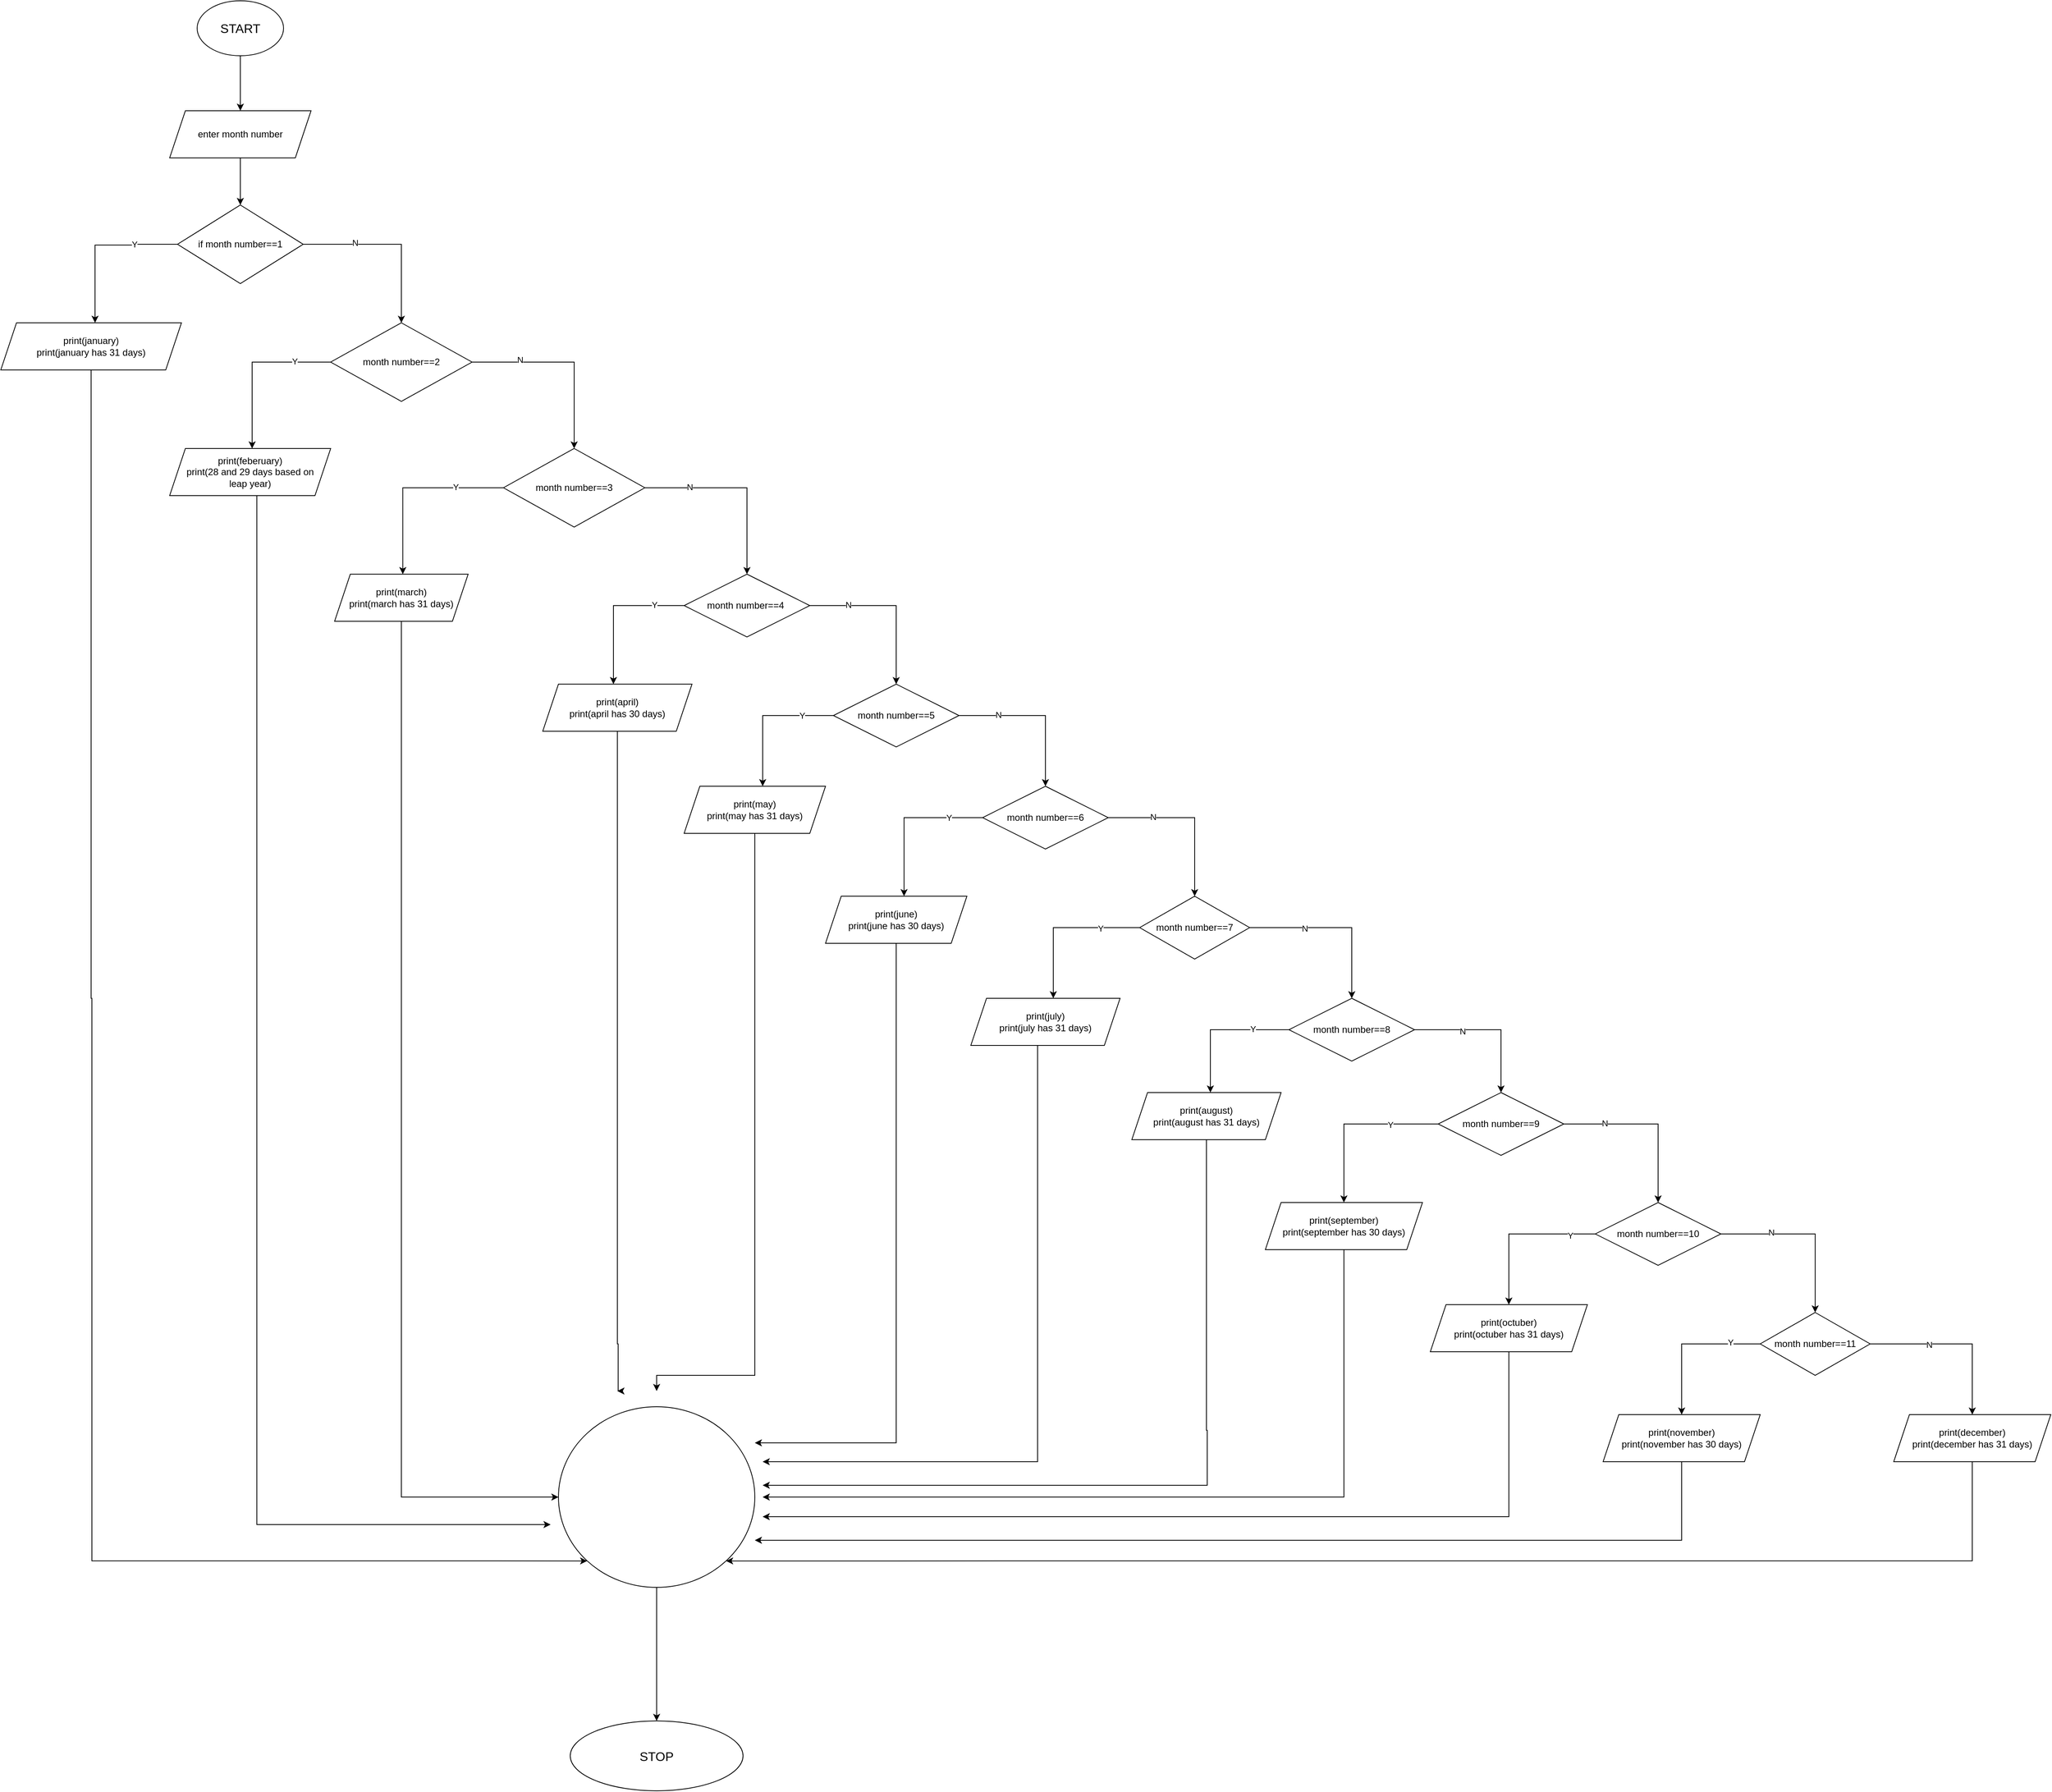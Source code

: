 <mxfile version="24.8.2">
  <diagram name="Page-1" id="RQ9wja_OxxIFF9JOZhzB">
    <mxGraphModel grid="1" page="1" gridSize="10" guides="1" tooltips="1" connect="1" arrows="1" fold="1" pageScale="1" pageWidth="3300" pageHeight="4681" math="0" shadow="0">
      <root>
        <mxCell id="0" />
        <mxCell id="1" parent="0" />
        <mxCell id="ZVQHAaGxuzvZ9deuEwwE-2" style="edgeStyle=orthogonalEdgeStyle;rounded=0;orthogonalLoop=1;jettySize=auto;html=1;" edge="1" parent="1" source="ZVQHAaGxuzvZ9deuEwwE-1">
          <mxGeometry relative="1" as="geometry">
            <mxPoint x="435" y="150" as="targetPoint" />
          </mxGeometry>
        </mxCell>
        <mxCell id="ZVQHAaGxuzvZ9deuEwwE-1" value="&lt;font size=&quot;3&quot;&gt;START&lt;/font&gt;" style="ellipse;whiteSpace=wrap;html=1;" vertex="1" parent="1">
          <mxGeometry x="380" y="10" width="110" height="70" as="geometry" />
        </mxCell>
        <mxCell id="ZVQHAaGxuzvZ9deuEwwE-6" style="edgeStyle=orthogonalEdgeStyle;rounded=0;orthogonalLoop=1;jettySize=auto;html=1;entryX=0.5;entryY=0;entryDx=0;entryDy=0;" edge="1" parent="1" source="ZVQHAaGxuzvZ9deuEwwE-3" target="ZVQHAaGxuzvZ9deuEwwE-5">
          <mxGeometry relative="1" as="geometry" />
        </mxCell>
        <mxCell id="ZVQHAaGxuzvZ9deuEwwE-3" value="enter month number" style="shape=parallelogram;perimeter=parallelogramPerimeter;whiteSpace=wrap;html=1;fixedSize=1;" vertex="1" parent="1">
          <mxGeometry x="345" y="150" width="180" height="60" as="geometry" />
        </mxCell>
        <mxCell id="ZVQHAaGxuzvZ9deuEwwE-7" style="edgeStyle=orthogonalEdgeStyle;rounded=0;orthogonalLoop=1;jettySize=auto;html=1;" edge="1" parent="1" source="ZVQHAaGxuzvZ9deuEwwE-5">
          <mxGeometry relative="1" as="geometry">
            <mxPoint x="250" y="420" as="targetPoint" />
            <Array as="points">
              <mxPoint x="303" y="320" />
              <mxPoint x="303" y="321" />
            </Array>
          </mxGeometry>
        </mxCell>
        <mxCell id="ZVQHAaGxuzvZ9deuEwwE-59" value="Y" style="edgeLabel;html=1;align=center;verticalAlign=middle;resizable=0;points=[];" connectable="0" vertex="1" parent="ZVQHAaGxuzvZ9deuEwwE-7">
          <mxGeometry x="-0.448" y="-1" relative="1" as="geometry">
            <mxPoint as="offset" />
          </mxGeometry>
        </mxCell>
        <mxCell id="ZVQHAaGxuzvZ9deuEwwE-9" style="edgeStyle=orthogonalEdgeStyle;rounded=0;orthogonalLoop=1;jettySize=auto;html=1;" edge="1" parent="1" source="ZVQHAaGxuzvZ9deuEwwE-5">
          <mxGeometry relative="1" as="geometry">
            <mxPoint x="640" y="420" as="targetPoint" />
            <Array as="points">
              <mxPoint x="640" y="320" />
              <mxPoint x="640" y="320" />
            </Array>
          </mxGeometry>
        </mxCell>
        <mxCell id="ZVQHAaGxuzvZ9deuEwwE-60" value="N" style="edgeLabel;html=1;align=center;verticalAlign=middle;resizable=0;points=[];" connectable="0" vertex="1" parent="ZVQHAaGxuzvZ9deuEwwE-9">
          <mxGeometry x="-0.414" y="2" relative="1" as="geometry">
            <mxPoint as="offset" />
          </mxGeometry>
        </mxCell>
        <mxCell id="ZVQHAaGxuzvZ9deuEwwE-5" value="if month number==1" style="rhombus;whiteSpace=wrap;html=1;" vertex="1" parent="1">
          <mxGeometry x="355" y="270" width="160" height="100" as="geometry" />
        </mxCell>
        <mxCell id="ZVQHAaGxuzvZ9deuEwwE-95" style="edgeStyle=orthogonalEdgeStyle;rounded=0;orthogonalLoop=1;jettySize=auto;html=1;entryX=0;entryY=1;entryDx=0;entryDy=0;" edge="1" parent="1" source="ZVQHAaGxuzvZ9deuEwwE-8" target="ZVQHAaGxuzvZ9deuEwwE-82">
          <mxGeometry relative="1" as="geometry">
            <mxPoint x="830" y="1996" as="targetPoint" />
            <Array as="points">
              <mxPoint x="245" y="1280" />
              <mxPoint x="246" y="1996" />
            </Array>
          </mxGeometry>
        </mxCell>
        <mxCell id="ZVQHAaGxuzvZ9deuEwwE-8" value="print(january)&lt;div&gt;print(january has 31 days)&lt;/div&gt;" style="shape=parallelogram;perimeter=parallelogramPerimeter;whiteSpace=wrap;html=1;fixedSize=1;" vertex="1" parent="1">
          <mxGeometry x="130" y="420" width="230" height="60" as="geometry" />
        </mxCell>
        <mxCell id="ZVQHAaGxuzvZ9deuEwwE-11" style="edgeStyle=orthogonalEdgeStyle;rounded=0;orthogonalLoop=1;jettySize=auto;html=1;" edge="1" parent="1" source="ZVQHAaGxuzvZ9deuEwwE-10">
          <mxGeometry relative="1" as="geometry">
            <mxPoint x="450" y="580" as="targetPoint" />
            <Array as="points">
              <mxPoint x="450" y="470" />
            </Array>
          </mxGeometry>
        </mxCell>
        <mxCell id="ZVQHAaGxuzvZ9deuEwwE-61" value="Y" style="edgeLabel;html=1;align=center;verticalAlign=middle;resizable=0;points=[];" connectable="0" vertex="1" parent="ZVQHAaGxuzvZ9deuEwwE-11">
          <mxGeometry x="-0.564" y="-1" relative="1" as="geometry">
            <mxPoint as="offset" />
          </mxGeometry>
        </mxCell>
        <mxCell id="ZVQHAaGxuzvZ9deuEwwE-13" style="edgeStyle=orthogonalEdgeStyle;rounded=0;orthogonalLoop=1;jettySize=auto;html=1;" edge="1" parent="1" source="ZVQHAaGxuzvZ9deuEwwE-10">
          <mxGeometry relative="1" as="geometry">
            <mxPoint x="860" y="580" as="targetPoint" />
            <Array as="points">
              <mxPoint x="860" y="470" />
            </Array>
          </mxGeometry>
        </mxCell>
        <mxCell id="ZVQHAaGxuzvZ9deuEwwE-63" value="N" style="edgeLabel;html=1;align=center;verticalAlign=middle;resizable=0;points=[];" connectable="0" vertex="1" parent="ZVQHAaGxuzvZ9deuEwwE-13">
          <mxGeometry x="-0.493" y="3" relative="1" as="geometry">
            <mxPoint as="offset" />
          </mxGeometry>
        </mxCell>
        <mxCell id="ZVQHAaGxuzvZ9deuEwwE-10" value="month number==2" style="rhombus;whiteSpace=wrap;html=1;" vertex="1" parent="1">
          <mxGeometry x="550" y="420" width="180" height="100" as="geometry" />
        </mxCell>
        <mxCell id="ZVQHAaGxuzvZ9deuEwwE-94" style="edgeStyle=orthogonalEdgeStyle;rounded=0;orthogonalLoop=1;jettySize=auto;html=1;" edge="1" parent="1">
          <mxGeometry relative="1" as="geometry">
            <mxPoint x="830" y="1950" as="targetPoint" />
            <mxPoint x="494.003" y="640" as="sourcePoint" />
            <Array as="points">
              <mxPoint x="456" y="640" />
              <mxPoint x="456" y="1950" />
              <mxPoint x="730" y="1950" />
            </Array>
          </mxGeometry>
        </mxCell>
        <mxCell id="ZVQHAaGxuzvZ9deuEwwE-12" value="print(feberuary)&lt;div&gt;print(28 and 29 days based on&lt;/div&gt;&lt;div&gt;leap year)&lt;/div&gt;" style="shape=parallelogram;perimeter=parallelogramPerimeter;whiteSpace=wrap;html=1;fixedSize=1;" vertex="1" parent="1">
          <mxGeometry x="345" y="580" width="205" height="60" as="geometry" />
        </mxCell>
        <mxCell id="ZVQHAaGxuzvZ9deuEwwE-15" style="edgeStyle=orthogonalEdgeStyle;rounded=0;orthogonalLoop=1;jettySize=auto;html=1;" edge="1" parent="1">
          <mxGeometry relative="1" as="geometry">
            <mxPoint x="641.82" y="740" as="targetPoint" />
            <mxPoint x="770.002" y="630" as="sourcePoint" />
            <Array as="points">
              <mxPoint x="641.82" y="630" />
              <mxPoint x="641.82" y="630" />
            </Array>
          </mxGeometry>
        </mxCell>
        <mxCell id="ZVQHAaGxuzvZ9deuEwwE-64" value="Y" style="edgeLabel;html=1;align=center;verticalAlign=middle;resizable=0;points=[];" connectable="0" vertex="1" parent="ZVQHAaGxuzvZ9deuEwwE-15">
          <mxGeometry x="-0.485" y="-1" relative="1" as="geometry">
            <mxPoint as="offset" />
          </mxGeometry>
        </mxCell>
        <mxCell id="ZVQHAaGxuzvZ9deuEwwE-17" style="edgeStyle=orthogonalEdgeStyle;rounded=0;orthogonalLoop=1;jettySize=auto;html=1;" edge="1" parent="1" source="ZVQHAaGxuzvZ9deuEwwE-14">
          <mxGeometry relative="1" as="geometry">
            <mxPoint x="1080" y="740" as="targetPoint" />
            <Array as="points">
              <mxPoint x="1080" y="630" />
              <mxPoint x="1080" y="630" />
            </Array>
          </mxGeometry>
        </mxCell>
        <mxCell id="ZVQHAaGxuzvZ9deuEwwE-65" value="N" style="edgeLabel;html=1;align=center;verticalAlign=middle;resizable=0;points=[];" connectable="0" vertex="1" parent="ZVQHAaGxuzvZ9deuEwwE-17">
          <mxGeometry x="-0.53" y="1" relative="1" as="geometry">
            <mxPoint as="offset" />
          </mxGeometry>
        </mxCell>
        <mxCell id="ZVQHAaGxuzvZ9deuEwwE-14" value="month number==3" style="rhombus;whiteSpace=wrap;html=1;" vertex="1" parent="1">
          <mxGeometry x="770" y="580" width="180" height="100" as="geometry" />
        </mxCell>
        <mxCell id="ZVQHAaGxuzvZ9deuEwwE-93" style="edgeStyle=orthogonalEdgeStyle;rounded=0;orthogonalLoop=1;jettySize=auto;html=1;entryX=0;entryY=0.5;entryDx=0;entryDy=0;" edge="1" parent="1" source="ZVQHAaGxuzvZ9deuEwwE-16" target="ZVQHAaGxuzvZ9deuEwwE-82">
          <mxGeometry relative="1" as="geometry">
            <mxPoint x="640" y="1922.667" as="targetPoint" />
            <Array as="points">
              <mxPoint x="640" y="1915" />
            </Array>
          </mxGeometry>
        </mxCell>
        <mxCell id="ZVQHAaGxuzvZ9deuEwwE-16" value="print(march)&lt;div&gt;print(march has 31 days)&lt;/div&gt;" style="shape=parallelogram;perimeter=parallelogramPerimeter;whiteSpace=wrap;html=1;fixedSize=1;" vertex="1" parent="1">
          <mxGeometry x="555" y="740" width="170" height="60" as="geometry" />
        </mxCell>
        <mxCell id="ZVQHAaGxuzvZ9deuEwwE-19" style="edgeStyle=orthogonalEdgeStyle;rounded=0;orthogonalLoop=1;jettySize=auto;html=1;" edge="1" parent="1" source="ZVQHAaGxuzvZ9deuEwwE-18">
          <mxGeometry relative="1" as="geometry">
            <mxPoint x="910" y="880" as="targetPoint" />
            <Array as="points">
              <mxPoint x="910" y="780" />
              <mxPoint x="910" y="780" />
            </Array>
          </mxGeometry>
        </mxCell>
        <mxCell id="ZVQHAaGxuzvZ9deuEwwE-66" value="Y" style="edgeLabel;html=1;align=center;verticalAlign=middle;resizable=0;points=[];" connectable="0" vertex="1" parent="ZVQHAaGxuzvZ9deuEwwE-19">
          <mxGeometry x="-0.6" y="-1" relative="1" as="geometry">
            <mxPoint as="offset" />
          </mxGeometry>
        </mxCell>
        <mxCell id="ZVQHAaGxuzvZ9deuEwwE-20" style="edgeStyle=orthogonalEdgeStyle;rounded=0;orthogonalLoop=1;jettySize=auto;html=1;" edge="1" parent="1" source="ZVQHAaGxuzvZ9deuEwwE-18">
          <mxGeometry relative="1" as="geometry">
            <mxPoint x="1270" y="880" as="targetPoint" />
            <Array as="points">
              <mxPoint x="1270" y="780" />
            </Array>
          </mxGeometry>
        </mxCell>
        <mxCell id="ZVQHAaGxuzvZ9deuEwwE-67" value="N" style="edgeLabel;html=1;align=center;verticalAlign=middle;resizable=0;points=[];" connectable="0" vertex="1" parent="ZVQHAaGxuzvZ9deuEwwE-20">
          <mxGeometry x="-0.536" y="1" relative="1" as="geometry">
            <mxPoint as="offset" />
          </mxGeometry>
        </mxCell>
        <mxCell id="ZVQHAaGxuzvZ9deuEwwE-18" value="month number==4&amp;nbsp;" style="rhombus;whiteSpace=wrap;html=1;" vertex="1" parent="1">
          <mxGeometry x="1000" y="740" width="160" height="80" as="geometry" />
        </mxCell>
        <mxCell id="ZVQHAaGxuzvZ9deuEwwE-92" style="edgeStyle=orthogonalEdgeStyle;rounded=0;orthogonalLoop=1;jettySize=auto;html=1;" edge="1" parent="1" source="ZVQHAaGxuzvZ9deuEwwE-21">
          <mxGeometry relative="1" as="geometry">
            <mxPoint x="915" y="1780" as="targetPoint" />
            <Array as="points">
              <mxPoint x="915" y="1720" />
              <mxPoint x="916" y="1806" />
            </Array>
          </mxGeometry>
        </mxCell>
        <mxCell id="ZVQHAaGxuzvZ9deuEwwE-21" value="print(april)&lt;div&gt;print(april has 30 days)&lt;/div&gt;" style="shape=parallelogram;perimeter=parallelogramPerimeter;whiteSpace=wrap;html=1;fixedSize=1;" vertex="1" parent="1">
          <mxGeometry x="820" y="880" width="190" height="60" as="geometry" />
        </mxCell>
        <mxCell id="ZVQHAaGxuzvZ9deuEwwE-23" style="edgeStyle=orthogonalEdgeStyle;rounded=0;orthogonalLoop=1;jettySize=auto;html=1;" edge="1" parent="1" source="ZVQHAaGxuzvZ9deuEwwE-22">
          <mxGeometry relative="1" as="geometry">
            <mxPoint x="1100" y="1010" as="targetPoint" />
            <Array as="points">
              <mxPoint x="1100" y="920" />
            </Array>
          </mxGeometry>
        </mxCell>
        <mxCell id="ZVQHAaGxuzvZ9deuEwwE-68" value="Y" style="edgeLabel;html=1;align=center;verticalAlign=middle;resizable=0;points=[];" connectable="0" vertex="1" parent="ZVQHAaGxuzvZ9deuEwwE-23">
          <mxGeometry x="-0.553" y="4" relative="1" as="geometry">
            <mxPoint y="-4" as="offset" />
          </mxGeometry>
        </mxCell>
        <mxCell id="ZVQHAaGxuzvZ9deuEwwE-25" style="edgeStyle=orthogonalEdgeStyle;rounded=0;orthogonalLoop=1;jettySize=auto;html=1;" edge="1" parent="1" source="ZVQHAaGxuzvZ9deuEwwE-22">
          <mxGeometry relative="1" as="geometry">
            <mxPoint x="1460" y="1010" as="targetPoint" />
            <Array as="points">
              <mxPoint x="1460" y="920" />
              <mxPoint x="1460" y="920" />
            </Array>
          </mxGeometry>
        </mxCell>
        <mxCell id="ZVQHAaGxuzvZ9deuEwwE-69" value="N" style="edgeLabel;html=1;align=center;verticalAlign=middle;resizable=0;points=[];" connectable="0" vertex="1" parent="ZVQHAaGxuzvZ9deuEwwE-25">
          <mxGeometry x="-0.502" y="1" relative="1" as="geometry">
            <mxPoint as="offset" />
          </mxGeometry>
        </mxCell>
        <mxCell id="ZVQHAaGxuzvZ9deuEwwE-22" value="month number==5" style="rhombus;whiteSpace=wrap;html=1;" vertex="1" parent="1">
          <mxGeometry x="1190" y="880" width="160" height="80" as="geometry" />
        </mxCell>
        <mxCell id="ZVQHAaGxuzvZ9deuEwwE-91" style="edgeStyle=orthogonalEdgeStyle;rounded=0;orthogonalLoop=1;jettySize=auto;html=1;" edge="1" parent="1" source="ZVQHAaGxuzvZ9deuEwwE-24">
          <mxGeometry relative="1" as="geometry">
            <mxPoint x="965" y="1780" as="targetPoint" />
            <Array as="points">
              <mxPoint x="1090" y="1760" />
            </Array>
          </mxGeometry>
        </mxCell>
        <mxCell id="ZVQHAaGxuzvZ9deuEwwE-24" value="print(may)&lt;div&gt;print(may has 31 days)&lt;/div&gt;" style="shape=parallelogram;perimeter=parallelogramPerimeter;whiteSpace=wrap;html=1;fixedSize=1;" vertex="1" parent="1">
          <mxGeometry x="1000" y="1010" width="180" height="60" as="geometry" />
        </mxCell>
        <mxCell id="ZVQHAaGxuzvZ9deuEwwE-28" style="edgeStyle=orthogonalEdgeStyle;rounded=0;orthogonalLoop=1;jettySize=auto;html=1;" edge="1" parent="1" source="ZVQHAaGxuzvZ9deuEwwE-27">
          <mxGeometry relative="1" as="geometry">
            <mxPoint x="1280" y="1150" as="targetPoint" />
            <Array as="points">
              <mxPoint x="1280" y="1050" />
            </Array>
          </mxGeometry>
        </mxCell>
        <mxCell id="ZVQHAaGxuzvZ9deuEwwE-70" value="Y" style="edgeLabel;html=1;align=center;verticalAlign=middle;resizable=0;points=[];" connectable="0" vertex="1" parent="ZVQHAaGxuzvZ9deuEwwE-28">
          <mxGeometry x="-0.564" relative="1" as="geometry">
            <mxPoint as="offset" />
          </mxGeometry>
        </mxCell>
        <mxCell id="ZVQHAaGxuzvZ9deuEwwE-30" style="edgeStyle=orthogonalEdgeStyle;rounded=0;orthogonalLoop=1;jettySize=auto;html=1;" edge="1" parent="1" source="ZVQHAaGxuzvZ9deuEwwE-27">
          <mxGeometry relative="1" as="geometry">
            <mxPoint x="1650" y="1150" as="targetPoint" />
            <Array as="points">
              <mxPoint x="1650" y="1050" />
              <mxPoint x="1650" y="1050" />
            </Array>
          </mxGeometry>
        </mxCell>
        <mxCell id="ZVQHAaGxuzvZ9deuEwwE-71" value="N" style="edgeLabel;html=1;align=center;verticalAlign=middle;resizable=0;points=[];" connectable="0" vertex="1" parent="ZVQHAaGxuzvZ9deuEwwE-30">
          <mxGeometry x="-0.462" y="1" relative="1" as="geometry">
            <mxPoint as="offset" />
          </mxGeometry>
        </mxCell>
        <mxCell id="ZVQHAaGxuzvZ9deuEwwE-27" value="month number==6" style="rhombus;whiteSpace=wrap;html=1;" vertex="1" parent="1">
          <mxGeometry x="1380" y="1010" width="160" height="80" as="geometry" />
        </mxCell>
        <mxCell id="ZVQHAaGxuzvZ9deuEwwE-90" style="edgeStyle=orthogonalEdgeStyle;rounded=0;orthogonalLoop=1;jettySize=auto;html=1;" edge="1" parent="1" source="ZVQHAaGxuzvZ9deuEwwE-29">
          <mxGeometry relative="1" as="geometry">
            <mxPoint x="1090" y="1846" as="targetPoint" />
            <Array as="points">
              <mxPoint x="1270" y="1846" />
            </Array>
          </mxGeometry>
        </mxCell>
        <mxCell id="ZVQHAaGxuzvZ9deuEwwE-29" value="print(june)&lt;div&gt;print(june has 30 days)&lt;/div&gt;" style="shape=parallelogram;perimeter=parallelogramPerimeter;whiteSpace=wrap;html=1;fixedSize=1;" vertex="1" parent="1">
          <mxGeometry x="1180" y="1150" width="180" height="60" as="geometry" />
        </mxCell>
        <mxCell id="ZVQHAaGxuzvZ9deuEwwE-33" style="edgeStyle=orthogonalEdgeStyle;rounded=0;orthogonalLoop=1;jettySize=auto;html=1;" edge="1" parent="1" source="ZVQHAaGxuzvZ9deuEwwE-32">
          <mxGeometry relative="1" as="geometry">
            <mxPoint x="1470" y="1280" as="targetPoint" />
            <Array as="points">
              <mxPoint x="1470" y="1190" />
              <mxPoint x="1470" y="1190" />
            </Array>
          </mxGeometry>
        </mxCell>
        <mxCell id="ZVQHAaGxuzvZ9deuEwwE-72" value="Y" style="edgeLabel;html=1;align=center;verticalAlign=middle;resizable=0;points=[];" connectable="0" vertex="1" parent="ZVQHAaGxuzvZ9deuEwwE-33">
          <mxGeometry x="-0.498" y="1" relative="1" as="geometry">
            <mxPoint as="offset" />
          </mxGeometry>
        </mxCell>
        <mxCell id="ZVQHAaGxuzvZ9deuEwwE-34" style="edgeStyle=orthogonalEdgeStyle;rounded=0;orthogonalLoop=1;jettySize=auto;html=1;" edge="1" parent="1" source="ZVQHAaGxuzvZ9deuEwwE-32">
          <mxGeometry relative="1" as="geometry">
            <mxPoint x="1850" y="1280" as="targetPoint" />
            <Array as="points">
              <mxPoint x="1850" y="1190" />
            </Array>
          </mxGeometry>
        </mxCell>
        <mxCell id="ZVQHAaGxuzvZ9deuEwwE-73" value="N" style="edgeLabel;html=1;align=center;verticalAlign=middle;resizable=0;points=[];" connectable="0" vertex="1" parent="ZVQHAaGxuzvZ9deuEwwE-34">
          <mxGeometry x="-0.366" y="-1" relative="1" as="geometry">
            <mxPoint as="offset" />
          </mxGeometry>
        </mxCell>
        <mxCell id="ZVQHAaGxuzvZ9deuEwwE-32" value="month number==7" style="rhombus;whiteSpace=wrap;html=1;" vertex="1" parent="1">
          <mxGeometry x="1580" y="1150" width="140" height="80" as="geometry" />
        </mxCell>
        <mxCell id="ZVQHAaGxuzvZ9deuEwwE-89" style="edgeStyle=orthogonalEdgeStyle;rounded=0;orthogonalLoop=1;jettySize=auto;html=1;" edge="1" parent="1" source="ZVQHAaGxuzvZ9deuEwwE-36">
          <mxGeometry relative="1" as="geometry">
            <mxPoint x="1100" y="1870" as="targetPoint" />
            <Array as="points">
              <mxPoint x="1450" y="1870" />
            </Array>
          </mxGeometry>
        </mxCell>
        <mxCell id="ZVQHAaGxuzvZ9deuEwwE-36" value="print(july)&lt;div&gt;print(july has 31 days)&lt;/div&gt;" style="shape=parallelogram;perimeter=parallelogramPerimeter;whiteSpace=wrap;html=1;fixedSize=1;" vertex="1" parent="1">
          <mxGeometry x="1365" y="1280" width="190" height="60" as="geometry" />
        </mxCell>
        <mxCell id="ZVQHAaGxuzvZ9deuEwwE-38" style="edgeStyle=orthogonalEdgeStyle;rounded=0;orthogonalLoop=1;jettySize=auto;html=1;" edge="1" parent="1" source="ZVQHAaGxuzvZ9deuEwwE-37">
          <mxGeometry relative="1" as="geometry">
            <mxPoint x="1670" y="1400" as="targetPoint" />
            <Array as="points">
              <mxPoint x="1670" y="1320" />
              <mxPoint x="1670" y="1320" />
            </Array>
          </mxGeometry>
        </mxCell>
        <mxCell id="ZVQHAaGxuzvZ9deuEwwE-74" value="Y" style="edgeLabel;html=1;align=center;verticalAlign=middle;resizable=0;points=[];" connectable="0" vertex="1" parent="ZVQHAaGxuzvZ9deuEwwE-38">
          <mxGeometry x="-0.491" y="-1" relative="1" as="geometry">
            <mxPoint as="offset" />
          </mxGeometry>
        </mxCell>
        <mxCell id="ZVQHAaGxuzvZ9deuEwwE-39" style="edgeStyle=orthogonalEdgeStyle;rounded=0;orthogonalLoop=1;jettySize=auto;html=1;" edge="1" parent="1" source="ZVQHAaGxuzvZ9deuEwwE-37">
          <mxGeometry relative="1" as="geometry">
            <mxPoint x="2040" y="1400" as="targetPoint" />
            <Array as="points">
              <mxPoint x="2040" y="1320" />
              <mxPoint x="2040" y="1320" />
            </Array>
          </mxGeometry>
        </mxCell>
        <mxCell id="ZVQHAaGxuzvZ9deuEwwE-75" value="N" style="edgeLabel;html=1;align=center;verticalAlign=middle;resizable=0;points=[];" connectable="0" vertex="1" parent="ZVQHAaGxuzvZ9deuEwwE-39">
          <mxGeometry x="-0.359" y="-2" relative="1" as="geometry">
            <mxPoint as="offset" />
          </mxGeometry>
        </mxCell>
        <mxCell id="ZVQHAaGxuzvZ9deuEwwE-37" value="month number==8" style="rhombus;whiteSpace=wrap;html=1;" vertex="1" parent="1">
          <mxGeometry x="1770" y="1280" width="160" height="80" as="geometry" />
        </mxCell>
        <mxCell id="ZVQHAaGxuzvZ9deuEwwE-88" style="edgeStyle=orthogonalEdgeStyle;rounded=0;orthogonalLoop=1;jettySize=auto;html=1;" edge="1" parent="1">
          <mxGeometry relative="1" as="geometry">
            <mxPoint x="1100" y="1900" as="targetPoint" />
            <mxPoint x="1665" y="1450" as="sourcePoint" />
            <Array as="points">
              <mxPoint x="1665" y="1830" />
              <mxPoint x="1666" y="1900" />
            </Array>
          </mxGeometry>
        </mxCell>
        <mxCell id="ZVQHAaGxuzvZ9deuEwwE-40" value="print(august)&lt;div&gt;print(august has 31 days)&lt;/div&gt;" style="shape=parallelogram;perimeter=parallelogramPerimeter;whiteSpace=wrap;html=1;fixedSize=1;" vertex="1" parent="1">
          <mxGeometry x="1570" y="1400" width="190" height="60" as="geometry" />
        </mxCell>
        <mxCell id="ZVQHAaGxuzvZ9deuEwwE-42" style="edgeStyle=orthogonalEdgeStyle;rounded=0;orthogonalLoop=1;jettySize=auto;html=1;" edge="1" parent="1" source="ZVQHAaGxuzvZ9deuEwwE-41">
          <mxGeometry relative="1" as="geometry">
            <mxPoint x="1840" y="1540" as="targetPoint" />
            <Array as="points">
              <mxPoint x="1840" y="1440" />
              <mxPoint x="1840" y="1440" />
            </Array>
          </mxGeometry>
        </mxCell>
        <mxCell id="ZVQHAaGxuzvZ9deuEwwE-76" value="Y" style="edgeLabel;html=1;align=center;verticalAlign=middle;resizable=0;points=[];" connectable="0" vertex="1" parent="ZVQHAaGxuzvZ9deuEwwE-42">
          <mxGeometry x="-0.442" y="1" relative="1" as="geometry">
            <mxPoint as="offset" />
          </mxGeometry>
        </mxCell>
        <mxCell id="ZVQHAaGxuzvZ9deuEwwE-44" style="edgeStyle=orthogonalEdgeStyle;rounded=0;orthogonalLoop=1;jettySize=auto;html=1;" edge="1" parent="1" source="ZVQHAaGxuzvZ9deuEwwE-41">
          <mxGeometry relative="1" as="geometry">
            <mxPoint x="2240" y="1540" as="targetPoint" />
            <Array as="points">
              <mxPoint x="2240" y="1440" />
            </Array>
          </mxGeometry>
        </mxCell>
        <mxCell id="ZVQHAaGxuzvZ9deuEwwE-77" value="N" style="edgeLabel;html=1;align=center;verticalAlign=middle;resizable=0;points=[];" connectable="0" vertex="1" parent="ZVQHAaGxuzvZ9deuEwwE-44">
          <mxGeometry x="-0.527" y="1" relative="1" as="geometry">
            <mxPoint as="offset" />
          </mxGeometry>
        </mxCell>
        <mxCell id="ZVQHAaGxuzvZ9deuEwwE-41" value="month number==9" style="rhombus;whiteSpace=wrap;html=1;" vertex="1" parent="1">
          <mxGeometry x="1960" y="1400" width="160" height="80" as="geometry" />
        </mxCell>
        <mxCell id="ZVQHAaGxuzvZ9deuEwwE-87" style="edgeStyle=orthogonalEdgeStyle;rounded=0;orthogonalLoop=1;jettySize=auto;html=1;" edge="1" parent="1" source="ZVQHAaGxuzvZ9deuEwwE-45">
          <mxGeometry relative="1" as="geometry">
            <mxPoint x="1100" y="1915" as="targetPoint" />
            <Array as="points">
              <mxPoint x="1840" y="1915" />
            </Array>
          </mxGeometry>
        </mxCell>
        <mxCell id="ZVQHAaGxuzvZ9deuEwwE-45" value="print(september)&lt;div&gt;print(september has 30 days)&lt;/div&gt;" style="shape=parallelogram;perimeter=parallelogramPerimeter;whiteSpace=wrap;html=1;fixedSize=1;" vertex="1" parent="1">
          <mxGeometry x="1740" y="1540" width="200" height="60" as="geometry" />
        </mxCell>
        <mxCell id="ZVQHAaGxuzvZ9deuEwwE-47" style="edgeStyle=orthogonalEdgeStyle;rounded=0;orthogonalLoop=1;jettySize=auto;html=1;" edge="1" parent="1" source="ZVQHAaGxuzvZ9deuEwwE-46">
          <mxGeometry relative="1" as="geometry">
            <mxPoint x="2050" y="1670" as="targetPoint" />
            <Array as="points">
              <mxPoint x="2050" y="1580" />
            </Array>
          </mxGeometry>
        </mxCell>
        <mxCell id="ZVQHAaGxuzvZ9deuEwwE-78" value="Y" style="edgeLabel;html=1;align=center;verticalAlign=middle;resizable=0;points=[];" connectable="0" vertex="1" parent="ZVQHAaGxuzvZ9deuEwwE-47">
          <mxGeometry x="-0.676" y="2" relative="1" as="geometry">
            <mxPoint as="offset" />
          </mxGeometry>
        </mxCell>
        <mxCell id="ZVQHAaGxuzvZ9deuEwwE-48" style="edgeStyle=orthogonalEdgeStyle;rounded=0;orthogonalLoop=1;jettySize=auto;html=1;" edge="1" parent="1" source="ZVQHAaGxuzvZ9deuEwwE-46">
          <mxGeometry relative="1" as="geometry">
            <mxPoint x="2440" y="1680" as="targetPoint" />
            <Array as="points">
              <mxPoint x="2440" y="1580" />
            </Array>
          </mxGeometry>
        </mxCell>
        <mxCell id="ZVQHAaGxuzvZ9deuEwwE-79" value="N" style="edgeLabel;html=1;align=center;verticalAlign=middle;resizable=0;points=[];" connectable="0" vertex="1" parent="ZVQHAaGxuzvZ9deuEwwE-48">
          <mxGeometry x="-0.416" y="2" relative="1" as="geometry">
            <mxPoint as="offset" />
          </mxGeometry>
        </mxCell>
        <mxCell id="ZVQHAaGxuzvZ9deuEwwE-46" value="month number==10" style="rhombus;whiteSpace=wrap;html=1;" vertex="1" parent="1">
          <mxGeometry x="2160" y="1540" width="160" height="80" as="geometry" />
        </mxCell>
        <mxCell id="ZVQHAaGxuzvZ9deuEwwE-85" style="edgeStyle=orthogonalEdgeStyle;rounded=0;orthogonalLoop=1;jettySize=auto;html=1;" edge="1" parent="1" source="ZVQHAaGxuzvZ9deuEwwE-49">
          <mxGeometry relative="1" as="geometry">
            <mxPoint x="1100" y="1940" as="targetPoint" />
            <Array as="points">
              <mxPoint x="2050" y="1940" />
            </Array>
          </mxGeometry>
        </mxCell>
        <mxCell id="ZVQHAaGxuzvZ9deuEwwE-49" value="print(octuber)&lt;div&gt;print(octuber has 31 days)&lt;/div&gt;" style="shape=parallelogram;perimeter=parallelogramPerimeter;whiteSpace=wrap;html=1;fixedSize=1;" vertex="1" parent="1">
          <mxGeometry x="1950" y="1670" width="200" height="60" as="geometry" />
        </mxCell>
        <mxCell id="ZVQHAaGxuzvZ9deuEwwE-51" style="edgeStyle=orthogonalEdgeStyle;rounded=0;orthogonalLoop=1;jettySize=auto;html=1;" edge="1" parent="1" source="ZVQHAaGxuzvZ9deuEwwE-50">
          <mxGeometry relative="1" as="geometry">
            <mxPoint x="2270" y="1810" as="targetPoint" />
            <Array as="points">
              <mxPoint x="2270" y="1720" />
              <mxPoint x="2270" y="1720" />
            </Array>
          </mxGeometry>
        </mxCell>
        <mxCell id="ZVQHAaGxuzvZ9deuEwwE-80" value="Y" style="edgeLabel;html=1;align=center;verticalAlign=middle;resizable=0;points=[];" connectable="0" vertex="1" parent="ZVQHAaGxuzvZ9deuEwwE-51">
          <mxGeometry x="-0.6" y="-2" relative="1" as="geometry">
            <mxPoint as="offset" />
          </mxGeometry>
        </mxCell>
        <mxCell id="ZVQHAaGxuzvZ9deuEwwE-52" style="edgeStyle=orthogonalEdgeStyle;rounded=0;orthogonalLoop=1;jettySize=auto;html=1;" edge="1" parent="1" source="ZVQHAaGxuzvZ9deuEwwE-50">
          <mxGeometry relative="1" as="geometry">
            <mxPoint x="2640" y="1810" as="targetPoint" />
            <Array as="points">
              <mxPoint x="2640" y="1720" />
            </Array>
          </mxGeometry>
        </mxCell>
        <mxCell id="ZVQHAaGxuzvZ9deuEwwE-81" value="N" style="edgeLabel;html=1;align=center;verticalAlign=middle;resizable=0;points=[];" connectable="0" vertex="1" parent="ZVQHAaGxuzvZ9deuEwwE-52">
          <mxGeometry x="-0.325" y="-1" relative="1" as="geometry">
            <mxPoint as="offset" />
          </mxGeometry>
        </mxCell>
        <mxCell id="ZVQHAaGxuzvZ9deuEwwE-50" value="month number==11" style="rhombus;whiteSpace=wrap;html=1;" vertex="1" parent="1">
          <mxGeometry x="2370" y="1680" width="140" height="80" as="geometry" />
        </mxCell>
        <mxCell id="ZVQHAaGxuzvZ9deuEwwE-84" style="edgeStyle=orthogonalEdgeStyle;rounded=0;orthogonalLoop=1;jettySize=auto;html=1;" edge="1" parent="1" source="ZVQHAaGxuzvZ9deuEwwE-53">
          <mxGeometry relative="1" as="geometry">
            <mxPoint x="1090" y="1970" as="targetPoint" />
            <Array as="points">
              <mxPoint x="2270" y="1970" />
            </Array>
          </mxGeometry>
        </mxCell>
        <mxCell id="ZVQHAaGxuzvZ9deuEwwE-53" value="print(november)&lt;div&gt;print(november has 30 days)&lt;/div&gt;" style="shape=parallelogram;perimeter=parallelogramPerimeter;whiteSpace=wrap;html=1;fixedSize=1;" vertex="1" parent="1">
          <mxGeometry x="2170" y="1810" width="200" height="60" as="geometry" />
        </mxCell>
        <mxCell id="ZVQHAaGxuzvZ9deuEwwE-83" style="edgeStyle=orthogonalEdgeStyle;rounded=0;orthogonalLoop=1;jettySize=auto;html=1;entryX=1;entryY=1;entryDx=0;entryDy=0;" edge="1" parent="1" source="ZVQHAaGxuzvZ9deuEwwE-58" target="ZVQHAaGxuzvZ9deuEwwE-82">
          <mxGeometry relative="1" as="geometry">
            <mxPoint x="1190" y="2000" as="targetPoint" />
            <Array as="points">
              <mxPoint x="2640" y="1996" />
            </Array>
          </mxGeometry>
        </mxCell>
        <mxCell id="ZVQHAaGxuzvZ9deuEwwE-58" value="print(december)&lt;div&gt;print(december has 31 days)&lt;/div&gt;" style="shape=parallelogram;perimeter=parallelogramPerimeter;whiteSpace=wrap;html=1;fixedSize=1;" vertex="1" parent="1">
          <mxGeometry x="2540" y="1810" width="200" height="60" as="geometry" />
        </mxCell>
        <mxCell id="ZVQHAaGxuzvZ9deuEwwE-97" style="edgeStyle=orthogonalEdgeStyle;rounded=0;orthogonalLoop=1;jettySize=auto;html=1;" edge="1" parent="1" source="ZVQHAaGxuzvZ9deuEwwE-82" target="ZVQHAaGxuzvZ9deuEwwE-96">
          <mxGeometry relative="1" as="geometry" />
        </mxCell>
        <mxCell id="ZVQHAaGxuzvZ9deuEwwE-82" value="" style="ellipse;whiteSpace=wrap;html=1;" vertex="1" parent="1">
          <mxGeometry x="840" y="1800" width="250" height="230" as="geometry" />
        </mxCell>
        <mxCell id="ZVQHAaGxuzvZ9deuEwwE-96" value="&lt;font size=&quot;3&quot;&gt;STOP&lt;/font&gt;" style="ellipse;whiteSpace=wrap;html=1;" vertex="1" parent="1">
          <mxGeometry x="855" y="2200" width="220" height="89" as="geometry" />
        </mxCell>
      </root>
    </mxGraphModel>
  </diagram>
</mxfile>
